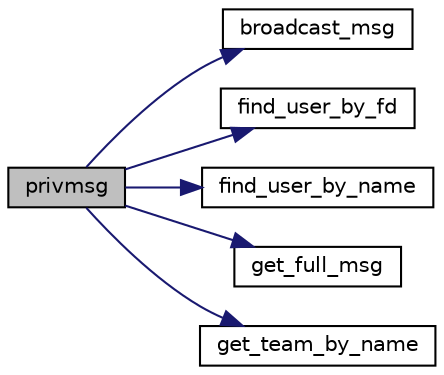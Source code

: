 digraph "privmsg"
{
  edge [fontname="Helvetica",fontsize="10",labelfontname="Helvetica",labelfontsize="10"];
  node [fontname="Helvetica",fontsize="10",shape=record];
  rankdir="LR";
  Node289 [label="privmsg",height=0.2,width=0.4,color="black", fillcolor="grey75", style="filled", fontcolor="black"];
  Node289 -> Node290 [color="midnightblue",fontsize="10",style="solid",fontname="Helvetica"];
  Node290 [label="broadcast_msg",height=0.2,width=0.4,color="black", fillcolor="white", style="filled",URL="$rfc__cmds1_8c.html#a086af3270ca075a2070c5d46974439ba"];
  Node289 -> Node291 [color="midnightblue",fontsize="10",style="solid",fontname="Helvetica"];
  Node291 [label="find_user_by_fd",height=0.2,width=0.4,color="black", fillcolor="white", style="filled",URL="$lists__finders_8c.html#a0195cd48a4c52a9624a811825cef8afb"];
  Node289 -> Node292 [color="midnightblue",fontsize="10",style="solid",fontname="Helvetica"];
  Node292 [label="find_user_by_name",height=0.2,width=0.4,color="black", fillcolor="white", style="filled",URL="$lists__finders_8c.html#a7ebf668b9cfc31f3b29114dfed75c0ad"];
  Node289 -> Node293 [color="midnightblue",fontsize="10",style="solid",fontname="Helvetica"];
  Node293 [label="get_full_msg",height=0.2,width=0.4,color="black", fillcolor="white", style="filled",URL="$rfc__cmds1_8c.html#a67423079c85c9a88a611514cd9558865"];
  Node289 -> Node294 [color="midnightblue",fontsize="10",style="solid",fontname="Helvetica"];
  Node294 [label="get_team_by_name",height=0.2,width=0.4,color="black", fillcolor="white", style="filled",URL="$lists__finders_8c.html#a840e59afe03b793c671dae92364c4e0e"];
}
